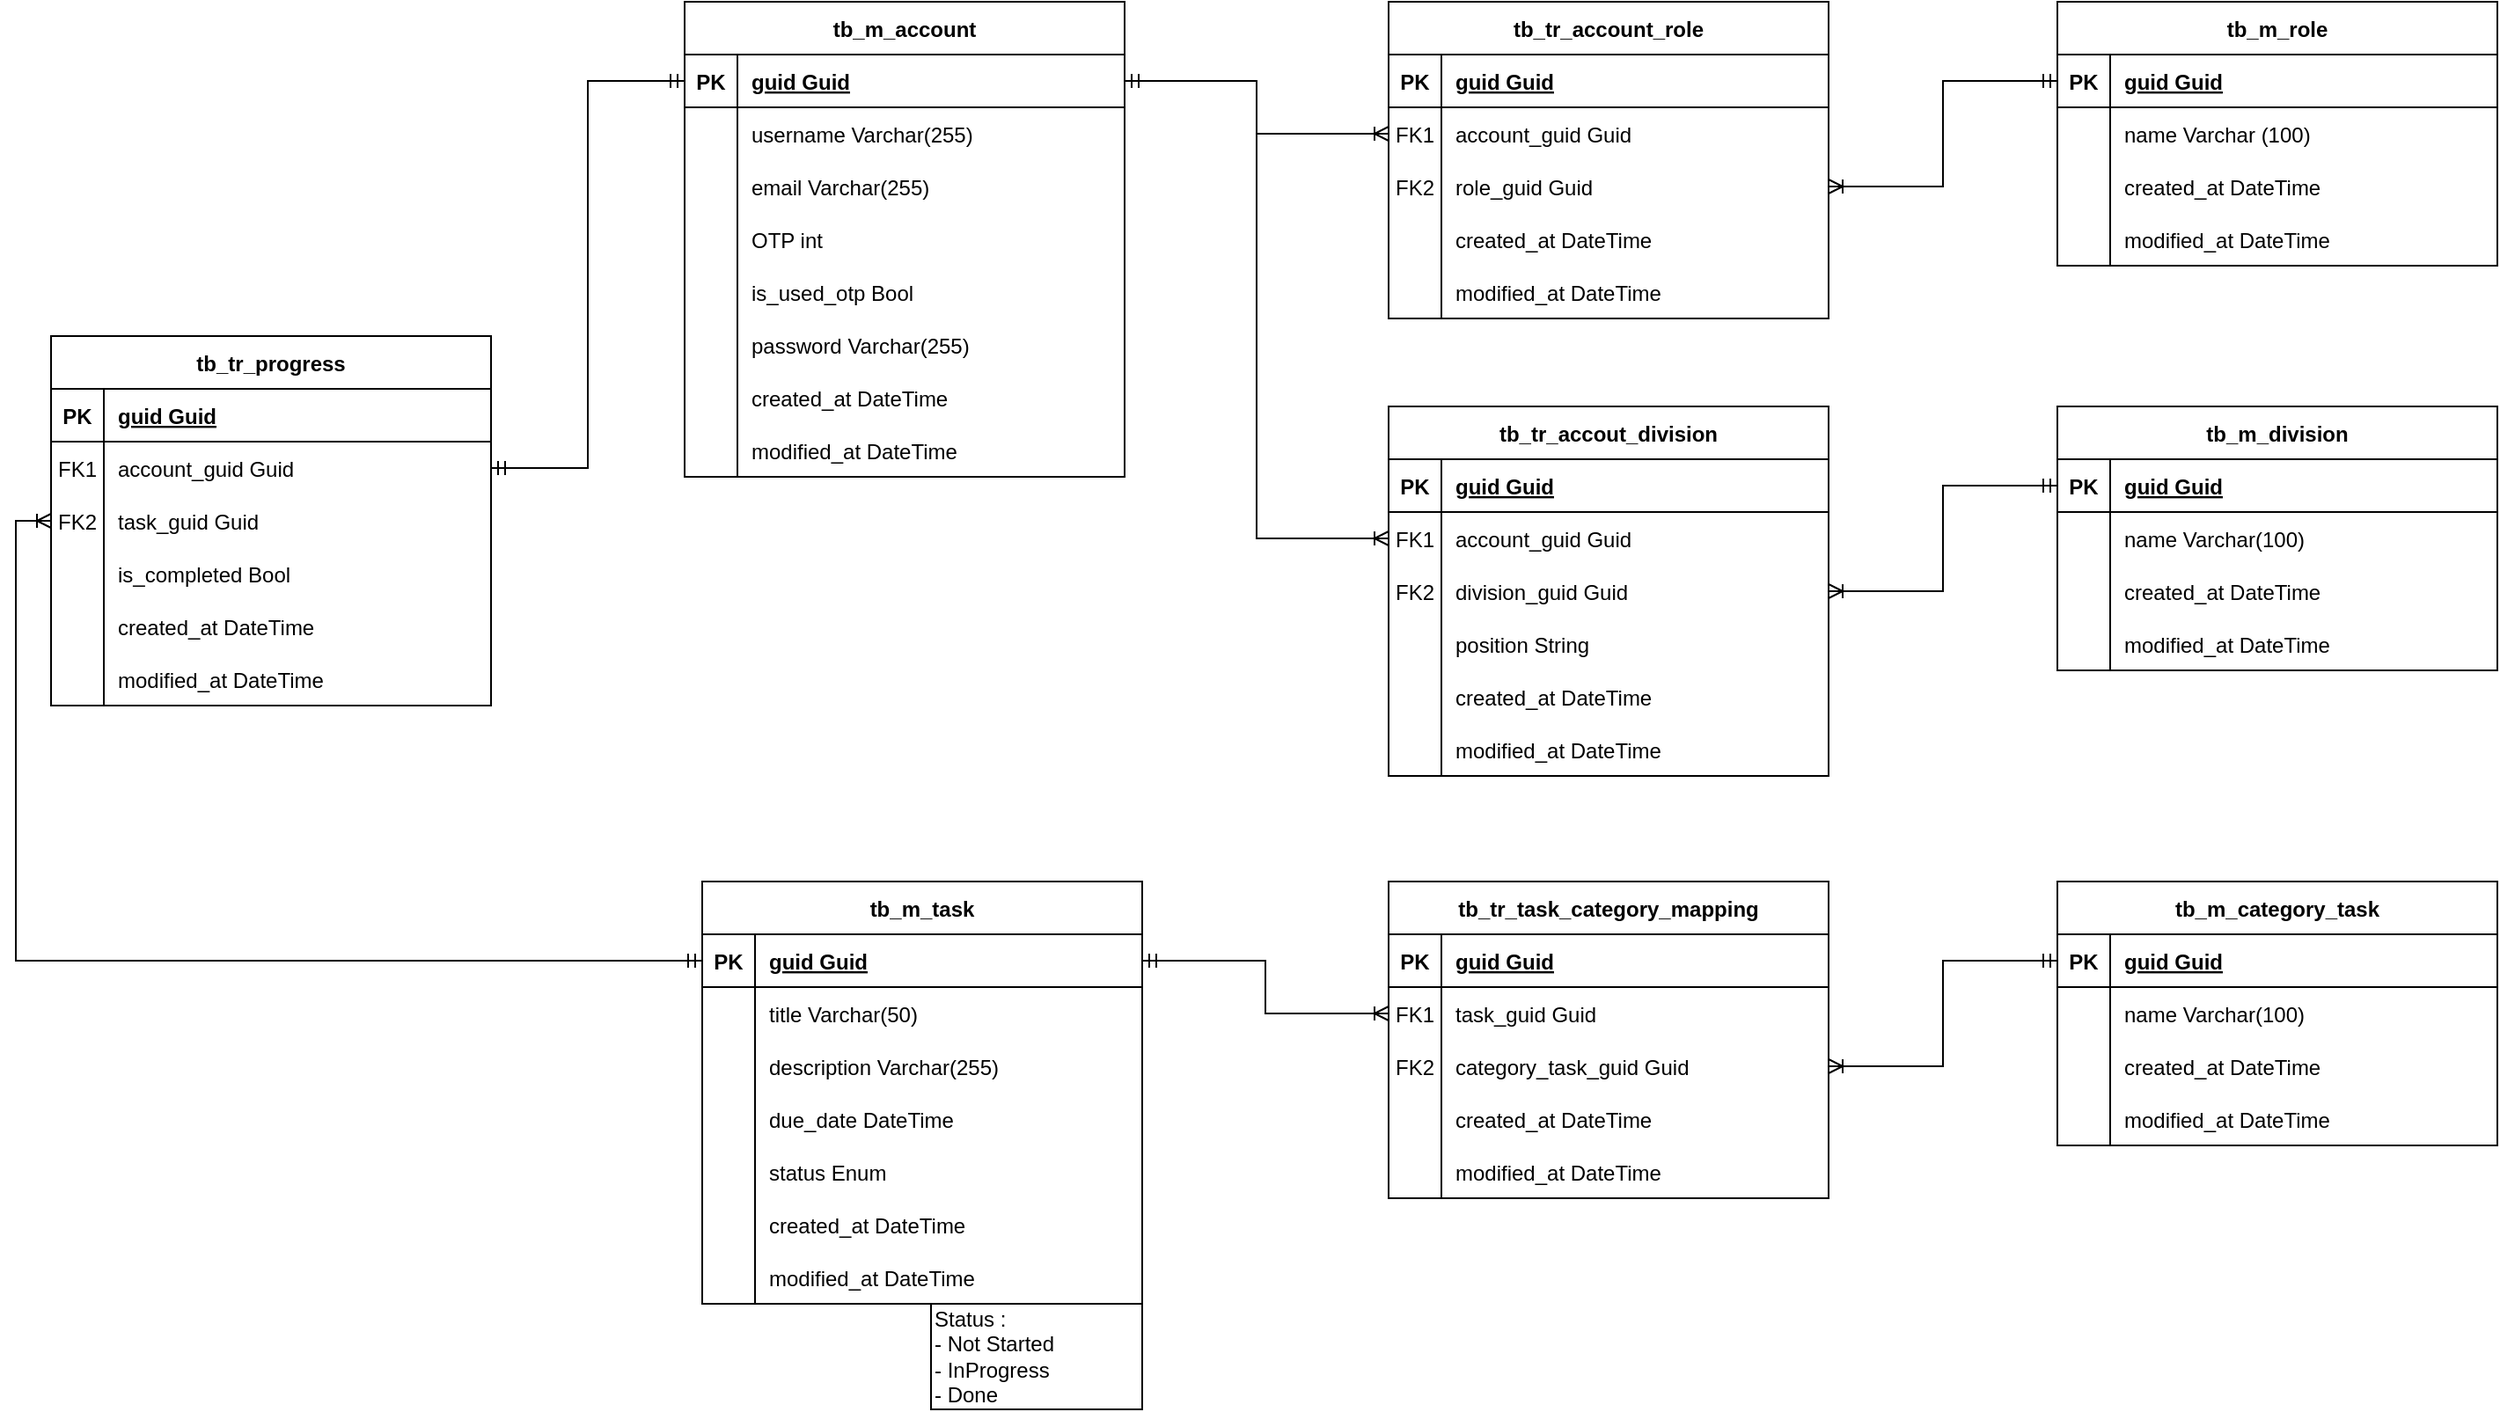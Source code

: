 <mxfile version="21.5.2">
  <diagram id="R2lEEEUBdFMjLlhIrx00" name="Page-1">
    <mxGraphModel dx="2037" dy="674" grid="1" gridSize="10" guides="1" tooltips="1" connect="1" arrows="1" fold="1" page="1" pageScale="1" pageWidth="850" pageHeight="1100" math="0" shadow="0" extFonts="Permanent Marker^https://fonts.googleapis.com/css?family=Permanent+Marker">
      <root>
        <mxCell id="0" />
        <mxCell id="1" parent="0" />
        <mxCell id="C-vyLk0tnHw3VtMMgP7b-2" value="tb_m_role" style="shape=table;startSize=30;container=1;collapsible=1;childLayout=tableLayout;fixedRows=1;rowLines=0;fontStyle=1;align=center;resizeLast=1;" parent="1" vertex="1">
          <mxGeometry x="860" y="40" width="250" height="150" as="geometry" />
        </mxCell>
        <mxCell id="C-vyLk0tnHw3VtMMgP7b-3" value="" style="shape=partialRectangle;collapsible=0;dropTarget=0;pointerEvents=0;fillColor=none;points=[[0,0.5],[1,0.5]];portConstraint=eastwest;top=0;left=0;right=0;bottom=1;" parent="C-vyLk0tnHw3VtMMgP7b-2" vertex="1">
          <mxGeometry y="30" width="250" height="30" as="geometry" />
        </mxCell>
        <mxCell id="C-vyLk0tnHw3VtMMgP7b-4" value="PK" style="shape=partialRectangle;overflow=hidden;connectable=0;fillColor=none;top=0;left=0;bottom=0;right=0;fontStyle=1;" parent="C-vyLk0tnHw3VtMMgP7b-3" vertex="1">
          <mxGeometry width="30" height="30" as="geometry">
            <mxRectangle width="30" height="30" as="alternateBounds" />
          </mxGeometry>
        </mxCell>
        <mxCell id="C-vyLk0tnHw3VtMMgP7b-5" value="guid Guid" style="shape=partialRectangle;overflow=hidden;connectable=0;fillColor=none;top=0;left=0;bottom=0;right=0;align=left;spacingLeft=6;fontStyle=5;" parent="C-vyLk0tnHw3VtMMgP7b-3" vertex="1">
          <mxGeometry x="30" width="220" height="30" as="geometry">
            <mxRectangle width="220" height="30" as="alternateBounds" />
          </mxGeometry>
        </mxCell>
        <mxCell id="C-vyLk0tnHw3VtMMgP7b-6" value="" style="shape=partialRectangle;collapsible=0;dropTarget=0;pointerEvents=0;fillColor=none;points=[[0,0.5],[1,0.5]];portConstraint=eastwest;top=0;left=0;right=0;bottom=0;" parent="C-vyLk0tnHw3VtMMgP7b-2" vertex="1">
          <mxGeometry y="60" width="250" height="30" as="geometry" />
        </mxCell>
        <mxCell id="C-vyLk0tnHw3VtMMgP7b-7" value="" style="shape=partialRectangle;overflow=hidden;connectable=0;fillColor=none;top=0;left=0;bottom=0;right=0;" parent="C-vyLk0tnHw3VtMMgP7b-6" vertex="1">
          <mxGeometry width="30" height="30" as="geometry">
            <mxRectangle width="30" height="30" as="alternateBounds" />
          </mxGeometry>
        </mxCell>
        <mxCell id="C-vyLk0tnHw3VtMMgP7b-8" value="name Varchar (100)" style="shape=partialRectangle;overflow=hidden;connectable=0;fillColor=none;top=0;left=0;bottom=0;right=0;align=left;spacingLeft=6;" parent="C-vyLk0tnHw3VtMMgP7b-6" vertex="1">
          <mxGeometry x="30" width="220" height="30" as="geometry">
            <mxRectangle width="220" height="30" as="alternateBounds" />
          </mxGeometry>
        </mxCell>
        <mxCell id="C-vyLk0tnHw3VtMMgP7b-9" value="" style="shape=partialRectangle;collapsible=0;dropTarget=0;pointerEvents=0;fillColor=none;points=[[0,0.5],[1,0.5]];portConstraint=eastwest;top=0;left=0;right=0;bottom=0;" parent="C-vyLk0tnHw3VtMMgP7b-2" vertex="1">
          <mxGeometry y="90" width="250" height="30" as="geometry" />
        </mxCell>
        <mxCell id="C-vyLk0tnHw3VtMMgP7b-10" value="" style="shape=partialRectangle;overflow=hidden;connectable=0;fillColor=none;top=0;left=0;bottom=0;right=0;" parent="C-vyLk0tnHw3VtMMgP7b-9" vertex="1">
          <mxGeometry width="30" height="30" as="geometry">
            <mxRectangle width="30" height="30" as="alternateBounds" />
          </mxGeometry>
        </mxCell>
        <mxCell id="C-vyLk0tnHw3VtMMgP7b-11" value="created_at DateTime" style="shape=partialRectangle;overflow=hidden;connectable=0;fillColor=none;top=0;left=0;bottom=0;right=0;align=left;spacingLeft=6;" parent="C-vyLk0tnHw3VtMMgP7b-9" vertex="1">
          <mxGeometry x="30" width="220" height="30" as="geometry">
            <mxRectangle width="220" height="30" as="alternateBounds" />
          </mxGeometry>
        </mxCell>
        <mxCell id="esm3NJa1uL9D0koiUoze-58" value="" style="shape=partialRectangle;collapsible=0;dropTarget=0;pointerEvents=0;fillColor=none;points=[[0,0.5],[1,0.5]];portConstraint=eastwest;top=0;left=0;right=0;bottom=0;" parent="C-vyLk0tnHw3VtMMgP7b-2" vertex="1">
          <mxGeometry y="120" width="250" height="30" as="geometry" />
        </mxCell>
        <mxCell id="esm3NJa1uL9D0koiUoze-59" value="" style="shape=partialRectangle;overflow=hidden;connectable=0;fillColor=none;top=0;left=0;bottom=0;right=0;" parent="esm3NJa1uL9D0koiUoze-58" vertex="1">
          <mxGeometry width="30" height="30" as="geometry">
            <mxRectangle width="30" height="30" as="alternateBounds" />
          </mxGeometry>
        </mxCell>
        <mxCell id="esm3NJa1uL9D0koiUoze-60" value="modified_at DateTime" style="shape=partialRectangle;overflow=hidden;connectable=0;fillColor=none;top=0;left=0;bottom=0;right=0;align=left;spacingLeft=6;" parent="esm3NJa1uL9D0koiUoze-58" vertex="1">
          <mxGeometry x="30" width="220" height="30" as="geometry">
            <mxRectangle width="220" height="30" as="alternateBounds" />
          </mxGeometry>
        </mxCell>
        <mxCell id="C-vyLk0tnHw3VtMMgP7b-13" value="tb_tr_account_role" style="shape=table;startSize=30;container=1;collapsible=1;childLayout=tableLayout;fixedRows=1;rowLines=0;fontStyle=1;align=center;resizeLast=1;" parent="1" vertex="1">
          <mxGeometry x="480" y="40" width="250" height="180" as="geometry" />
        </mxCell>
        <mxCell id="C-vyLk0tnHw3VtMMgP7b-14" value="" style="shape=partialRectangle;collapsible=0;dropTarget=0;pointerEvents=0;fillColor=none;points=[[0,0.5],[1,0.5]];portConstraint=eastwest;top=0;left=0;right=0;bottom=1;" parent="C-vyLk0tnHw3VtMMgP7b-13" vertex="1">
          <mxGeometry y="30" width="250" height="30" as="geometry" />
        </mxCell>
        <mxCell id="C-vyLk0tnHw3VtMMgP7b-15" value="PK" style="shape=partialRectangle;overflow=hidden;connectable=0;fillColor=none;top=0;left=0;bottom=0;right=0;fontStyle=1;" parent="C-vyLk0tnHw3VtMMgP7b-14" vertex="1">
          <mxGeometry width="30" height="30" as="geometry">
            <mxRectangle width="30" height="30" as="alternateBounds" />
          </mxGeometry>
        </mxCell>
        <mxCell id="C-vyLk0tnHw3VtMMgP7b-16" value="guid Guid" style="shape=partialRectangle;overflow=hidden;connectable=0;fillColor=none;top=0;left=0;bottom=0;right=0;align=left;spacingLeft=6;fontStyle=5;" parent="C-vyLk0tnHw3VtMMgP7b-14" vertex="1">
          <mxGeometry x="30" width="220" height="30" as="geometry">
            <mxRectangle width="220" height="30" as="alternateBounds" />
          </mxGeometry>
        </mxCell>
        <mxCell id="C-vyLk0tnHw3VtMMgP7b-17" value="" style="shape=partialRectangle;collapsible=0;dropTarget=0;pointerEvents=0;fillColor=none;points=[[0,0.5],[1,0.5]];portConstraint=eastwest;top=0;left=0;right=0;bottom=0;" parent="C-vyLk0tnHw3VtMMgP7b-13" vertex="1">
          <mxGeometry y="60" width="250" height="30" as="geometry" />
        </mxCell>
        <mxCell id="C-vyLk0tnHw3VtMMgP7b-18" value="FK1" style="shape=partialRectangle;overflow=hidden;connectable=0;fillColor=none;top=0;left=0;bottom=0;right=0;" parent="C-vyLk0tnHw3VtMMgP7b-17" vertex="1">
          <mxGeometry width="30" height="30" as="geometry">
            <mxRectangle width="30" height="30" as="alternateBounds" />
          </mxGeometry>
        </mxCell>
        <mxCell id="C-vyLk0tnHw3VtMMgP7b-19" value="account_guid Guid" style="shape=partialRectangle;overflow=hidden;connectable=0;fillColor=none;top=0;left=0;bottom=0;right=0;align=left;spacingLeft=6;" parent="C-vyLk0tnHw3VtMMgP7b-17" vertex="1">
          <mxGeometry x="30" width="220" height="30" as="geometry">
            <mxRectangle width="220" height="30" as="alternateBounds" />
          </mxGeometry>
        </mxCell>
        <mxCell id="C-vyLk0tnHw3VtMMgP7b-20" value="" style="shape=partialRectangle;collapsible=0;dropTarget=0;pointerEvents=0;fillColor=none;points=[[0,0.5],[1,0.5]];portConstraint=eastwest;top=0;left=0;right=0;bottom=0;" parent="C-vyLk0tnHw3VtMMgP7b-13" vertex="1">
          <mxGeometry y="90" width="250" height="30" as="geometry" />
        </mxCell>
        <mxCell id="C-vyLk0tnHw3VtMMgP7b-21" value="FK2" style="shape=partialRectangle;overflow=hidden;connectable=0;fillColor=none;top=0;left=0;bottom=0;right=0;" parent="C-vyLk0tnHw3VtMMgP7b-20" vertex="1">
          <mxGeometry width="30" height="30" as="geometry">
            <mxRectangle width="30" height="30" as="alternateBounds" />
          </mxGeometry>
        </mxCell>
        <mxCell id="C-vyLk0tnHw3VtMMgP7b-22" value="role_guid Guid" style="shape=partialRectangle;overflow=hidden;connectable=0;fillColor=none;top=0;left=0;bottom=0;right=0;align=left;spacingLeft=6;" parent="C-vyLk0tnHw3VtMMgP7b-20" vertex="1">
          <mxGeometry x="30" width="220" height="30" as="geometry">
            <mxRectangle width="220" height="30" as="alternateBounds" />
          </mxGeometry>
        </mxCell>
        <mxCell id="esm3NJa1uL9D0koiUoze-61" value="" style="shape=partialRectangle;collapsible=0;dropTarget=0;pointerEvents=0;fillColor=none;points=[[0,0.5],[1,0.5]];portConstraint=eastwest;top=0;left=0;right=0;bottom=0;" parent="C-vyLk0tnHw3VtMMgP7b-13" vertex="1">
          <mxGeometry y="120" width="250" height="30" as="geometry" />
        </mxCell>
        <mxCell id="esm3NJa1uL9D0koiUoze-62" value="" style="shape=partialRectangle;overflow=hidden;connectable=0;fillColor=none;top=0;left=0;bottom=0;right=0;" parent="esm3NJa1uL9D0koiUoze-61" vertex="1">
          <mxGeometry width="30" height="30" as="geometry">
            <mxRectangle width="30" height="30" as="alternateBounds" />
          </mxGeometry>
        </mxCell>
        <mxCell id="esm3NJa1uL9D0koiUoze-63" value="created_at DateTime" style="shape=partialRectangle;overflow=hidden;connectable=0;fillColor=none;top=0;left=0;bottom=0;right=0;align=left;spacingLeft=6;" parent="esm3NJa1uL9D0koiUoze-61" vertex="1">
          <mxGeometry x="30" width="220" height="30" as="geometry">
            <mxRectangle width="220" height="30" as="alternateBounds" />
          </mxGeometry>
        </mxCell>
        <mxCell id="esm3NJa1uL9D0koiUoze-64" value="" style="shape=partialRectangle;collapsible=0;dropTarget=0;pointerEvents=0;fillColor=none;points=[[0,0.5],[1,0.5]];portConstraint=eastwest;top=0;left=0;right=0;bottom=0;" parent="C-vyLk0tnHw3VtMMgP7b-13" vertex="1">
          <mxGeometry y="150" width="250" height="30" as="geometry" />
        </mxCell>
        <mxCell id="esm3NJa1uL9D0koiUoze-65" value="" style="shape=partialRectangle;overflow=hidden;connectable=0;fillColor=none;top=0;left=0;bottom=0;right=0;" parent="esm3NJa1uL9D0koiUoze-64" vertex="1">
          <mxGeometry width="30" height="30" as="geometry">
            <mxRectangle width="30" height="30" as="alternateBounds" />
          </mxGeometry>
        </mxCell>
        <mxCell id="esm3NJa1uL9D0koiUoze-66" value="modified_at DateTime" style="shape=partialRectangle;overflow=hidden;connectable=0;fillColor=none;top=0;left=0;bottom=0;right=0;align=left;spacingLeft=6;" parent="esm3NJa1uL9D0koiUoze-64" vertex="1">
          <mxGeometry x="30" width="220" height="30" as="geometry">
            <mxRectangle width="220" height="30" as="alternateBounds" />
          </mxGeometry>
        </mxCell>
        <mxCell id="C-vyLk0tnHw3VtMMgP7b-23" value="tb_m_account" style="shape=table;startSize=30;container=1;collapsible=1;childLayout=tableLayout;fixedRows=1;rowLines=0;fontStyle=1;align=center;resizeLast=1;" parent="1" vertex="1">
          <mxGeometry x="80" y="40" width="250" height="270" as="geometry" />
        </mxCell>
        <mxCell id="C-vyLk0tnHw3VtMMgP7b-24" value="" style="shape=partialRectangle;collapsible=0;dropTarget=0;pointerEvents=0;fillColor=none;points=[[0,0.5],[1,0.5]];portConstraint=eastwest;top=0;left=0;right=0;bottom=1;" parent="C-vyLk0tnHw3VtMMgP7b-23" vertex="1">
          <mxGeometry y="30" width="250" height="30" as="geometry" />
        </mxCell>
        <mxCell id="C-vyLk0tnHw3VtMMgP7b-25" value="PK" style="shape=partialRectangle;overflow=hidden;connectable=0;fillColor=none;top=0;left=0;bottom=0;right=0;fontStyle=1;" parent="C-vyLk0tnHw3VtMMgP7b-24" vertex="1">
          <mxGeometry width="30" height="30" as="geometry">
            <mxRectangle width="30" height="30" as="alternateBounds" />
          </mxGeometry>
        </mxCell>
        <mxCell id="C-vyLk0tnHw3VtMMgP7b-26" value="guid Guid" style="shape=partialRectangle;overflow=hidden;connectable=0;fillColor=none;top=0;left=0;bottom=0;right=0;align=left;spacingLeft=6;fontStyle=5;" parent="C-vyLk0tnHw3VtMMgP7b-24" vertex="1">
          <mxGeometry x="30" width="220" height="30" as="geometry">
            <mxRectangle width="220" height="30" as="alternateBounds" />
          </mxGeometry>
        </mxCell>
        <mxCell id="esm3NJa1uL9D0koiUoze-114" value="" style="shape=partialRectangle;collapsible=0;dropTarget=0;pointerEvents=0;fillColor=none;points=[[0,0.5],[1,0.5]];portConstraint=eastwest;top=0;left=0;right=0;bottom=0;" parent="C-vyLk0tnHw3VtMMgP7b-23" vertex="1">
          <mxGeometry y="60" width="250" height="30" as="geometry" />
        </mxCell>
        <mxCell id="esm3NJa1uL9D0koiUoze-115" value="" style="shape=partialRectangle;overflow=hidden;connectable=0;fillColor=none;top=0;left=0;bottom=0;right=0;" parent="esm3NJa1uL9D0koiUoze-114" vertex="1">
          <mxGeometry width="30" height="30" as="geometry">
            <mxRectangle width="30" height="30" as="alternateBounds" />
          </mxGeometry>
        </mxCell>
        <mxCell id="esm3NJa1uL9D0koiUoze-116" value="username Varchar(255)" style="shape=partialRectangle;overflow=hidden;connectable=0;fillColor=none;top=0;left=0;bottom=0;right=0;align=left;spacingLeft=6;" parent="esm3NJa1uL9D0koiUoze-114" vertex="1">
          <mxGeometry x="30" width="220" height="30" as="geometry">
            <mxRectangle width="220" height="30" as="alternateBounds" />
          </mxGeometry>
        </mxCell>
        <mxCell id="esm3NJa1uL9D0koiUoze-46" value="" style="shape=partialRectangle;collapsible=0;dropTarget=0;pointerEvents=0;fillColor=none;points=[[0,0.5],[1,0.5]];portConstraint=eastwest;top=0;left=0;right=0;bottom=0;" parent="C-vyLk0tnHw3VtMMgP7b-23" vertex="1">
          <mxGeometry y="90" width="250" height="30" as="geometry" />
        </mxCell>
        <mxCell id="esm3NJa1uL9D0koiUoze-47" value="" style="shape=partialRectangle;overflow=hidden;connectable=0;fillColor=none;top=0;left=0;bottom=0;right=0;" parent="esm3NJa1uL9D0koiUoze-46" vertex="1">
          <mxGeometry width="30" height="30" as="geometry">
            <mxRectangle width="30" height="30" as="alternateBounds" />
          </mxGeometry>
        </mxCell>
        <mxCell id="esm3NJa1uL9D0koiUoze-48" value="email Varchar(255)" style="shape=partialRectangle;overflow=hidden;connectable=0;fillColor=none;top=0;left=0;bottom=0;right=0;align=left;spacingLeft=6;" parent="esm3NJa1uL9D0koiUoze-46" vertex="1">
          <mxGeometry x="30" width="220" height="30" as="geometry">
            <mxRectangle width="220" height="30" as="alternateBounds" />
          </mxGeometry>
        </mxCell>
        <mxCell id="esm3NJa1uL9D0koiUoze-145" value="" style="shape=partialRectangle;collapsible=0;dropTarget=0;pointerEvents=0;fillColor=none;points=[[0,0.5],[1,0.5]];portConstraint=eastwest;top=0;left=0;right=0;bottom=0;" parent="C-vyLk0tnHw3VtMMgP7b-23" vertex="1">
          <mxGeometry y="120" width="250" height="30" as="geometry" />
        </mxCell>
        <mxCell id="esm3NJa1uL9D0koiUoze-146" value="" style="shape=partialRectangle;overflow=hidden;connectable=0;fillColor=none;top=0;left=0;bottom=0;right=0;" parent="esm3NJa1uL9D0koiUoze-145" vertex="1">
          <mxGeometry width="30" height="30" as="geometry">
            <mxRectangle width="30" height="30" as="alternateBounds" />
          </mxGeometry>
        </mxCell>
        <mxCell id="esm3NJa1uL9D0koiUoze-147" value="OTP int" style="shape=partialRectangle;overflow=hidden;connectable=0;fillColor=none;top=0;left=0;bottom=0;right=0;align=left;spacingLeft=6;" parent="esm3NJa1uL9D0koiUoze-145" vertex="1">
          <mxGeometry x="30" width="220" height="30" as="geometry">
            <mxRectangle width="220" height="30" as="alternateBounds" />
          </mxGeometry>
        </mxCell>
        <mxCell id="esm3NJa1uL9D0koiUoze-148" value="" style="shape=partialRectangle;collapsible=0;dropTarget=0;pointerEvents=0;fillColor=none;points=[[0,0.5],[1,0.5]];portConstraint=eastwest;top=0;left=0;right=0;bottom=0;" parent="C-vyLk0tnHw3VtMMgP7b-23" vertex="1">
          <mxGeometry y="150" width="250" height="30" as="geometry" />
        </mxCell>
        <mxCell id="esm3NJa1uL9D0koiUoze-149" value="" style="shape=partialRectangle;overflow=hidden;connectable=0;fillColor=none;top=0;left=0;bottom=0;right=0;" parent="esm3NJa1uL9D0koiUoze-148" vertex="1">
          <mxGeometry width="30" height="30" as="geometry">
            <mxRectangle width="30" height="30" as="alternateBounds" />
          </mxGeometry>
        </mxCell>
        <mxCell id="esm3NJa1uL9D0koiUoze-150" value="is_used_otp Bool" style="shape=partialRectangle;overflow=hidden;connectable=0;fillColor=none;top=0;left=0;bottom=0;right=0;align=left;spacingLeft=6;" parent="esm3NJa1uL9D0koiUoze-148" vertex="1">
          <mxGeometry x="30" width="220" height="30" as="geometry">
            <mxRectangle width="220" height="30" as="alternateBounds" />
          </mxGeometry>
        </mxCell>
        <mxCell id="esm3NJa1uL9D0koiUoze-49" value="" style="shape=partialRectangle;collapsible=0;dropTarget=0;pointerEvents=0;fillColor=none;points=[[0,0.5],[1,0.5]];portConstraint=eastwest;top=0;left=0;right=0;bottom=0;" parent="C-vyLk0tnHw3VtMMgP7b-23" vertex="1">
          <mxGeometry y="180" width="250" height="30" as="geometry" />
        </mxCell>
        <mxCell id="esm3NJa1uL9D0koiUoze-50" value="" style="shape=partialRectangle;overflow=hidden;connectable=0;fillColor=none;top=0;left=0;bottom=0;right=0;" parent="esm3NJa1uL9D0koiUoze-49" vertex="1">
          <mxGeometry width="30" height="30" as="geometry">
            <mxRectangle width="30" height="30" as="alternateBounds" />
          </mxGeometry>
        </mxCell>
        <mxCell id="esm3NJa1uL9D0koiUoze-51" value="password Varchar(255)" style="shape=partialRectangle;overflow=hidden;connectable=0;fillColor=none;top=0;left=0;bottom=0;right=0;align=left;spacingLeft=6;" parent="esm3NJa1uL9D0koiUoze-49" vertex="1">
          <mxGeometry x="30" width="220" height="30" as="geometry">
            <mxRectangle width="220" height="30" as="alternateBounds" />
          </mxGeometry>
        </mxCell>
        <mxCell id="esm3NJa1uL9D0koiUoze-52" value="" style="shape=partialRectangle;collapsible=0;dropTarget=0;pointerEvents=0;fillColor=none;points=[[0,0.5],[1,0.5]];portConstraint=eastwest;top=0;left=0;right=0;bottom=0;" parent="C-vyLk0tnHw3VtMMgP7b-23" vertex="1">
          <mxGeometry y="210" width="250" height="30" as="geometry" />
        </mxCell>
        <mxCell id="esm3NJa1uL9D0koiUoze-53" value="" style="shape=partialRectangle;overflow=hidden;connectable=0;fillColor=none;top=0;left=0;bottom=0;right=0;" parent="esm3NJa1uL9D0koiUoze-52" vertex="1">
          <mxGeometry width="30" height="30" as="geometry">
            <mxRectangle width="30" height="30" as="alternateBounds" />
          </mxGeometry>
        </mxCell>
        <mxCell id="esm3NJa1uL9D0koiUoze-54" value="created_at DateTime" style="shape=partialRectangle;overflow=hidden;connectable=0;fillColor=none;top=0;left=0;bottom=0;right=0;align=left;spacingLeft=6;" parent="esm3NJa1uL9D0koiUoze-52" vertex="1">
          <mxGeometry x="30" width="220" height="30" as="geometry">
            <mxRectangle width="220" height="30" as="alternateBounds" />
          </mxGeometry>
        </mxCell>
        <mxCell id="esm3NJa1uL9D0koiUoze-55" value="" style="shape=partialRectangle;collapsible=0;dropTarget=0;pointerEvents=0;fillColor=none;points=[[0,0.5],[1,0.5]];portConstraint=eastwest;top=0;left=0;right=0;bottom=0;" parent="C-vyLk0tnHw3VtMMgP7b-23" vertex="1">
          <mxGeometry y="240" width="250" height="30" as="geometry" />
        </mxCell>
        <mxCell id="esm3NJa1uL9D0koiUoze-56" value="" style="shape=partialRectangle;overflow=hidden;connectable=0;fillColor=none;top=0;left=0;bottom=0;right=0;" parent="esm3NJa1uL9D0koiUoze-55" vertex="1">
          <mxGeometry width="30" height="30" as="geometry">
            <mxRectangle width="30" height="30" as="alternateBounds" />
          </mxGeometry>
        </mxCell>
        <mxCell id="esm3NJa1uL9D0koiUoze-57" value="modified_at DateTime" style="shape=partialRectangle;overflow=hidden;connectable=0;fillColor=none;top=0;left=0;bottom=0;right=0;align=left;spacingLeft=6;" parent="esm3NJa1uL9D0koiUoze-55" vertex="1">
          <mxGeometry x="30" width="220" height="30" as="geometry">
            <mxRectangle width="220" height="30" as="alternateBounds" />
          </mxGeometry>
        </mxCell>
        <mxCell id="esm3NJa1uL9D0koiUoze-1" value="tb_m_task" style="shape=table;startSize=30;container=1;collapsible=1;childLayout=tableLayout;fixedRows=1;rowLines=0;fontStyle=1;align=center;resizeLast=1;" parent="1" vertex="1">
          <mxGeometry x="90" y="540" width="250" height="240" as="geometry" />
        </mxCell>
        <mxCell id="esm3NJa1uL9D0koiUoze-2" value="" style="shape=partialRectangle;collapsible=0;dropTarget=0;pointerEvents=0;fillColor=none;points=[[0,0.5],[1,0.5]];portConstraint=eastwest;top=0;left=0;right=0;bottom=1;" parent="esm3NJa1uL9D0koiUoze-1" vertex="1">
          <mxGeometry y="30" width="250" height="30" as="geometry" />
        </mxCell>
        <mxCell id="esm3NJa1uL9D0koiUoze-3" value="PK" style="shape=partialRectangle;overflow=hidden;connectable=0;fillColor=none;top=0;left=0;bottom=0;right=0;fontStyle=1;" parent="esm3NJa1uL9D0koiUoze-2" vertex="1">
          <mxGeometry width="30" height="30" as="geometry">
            <mxRectangle width="30" height="30" as="alternateBounds" />
          </mxGeometry>
        </mxCell>
        <mxCell id="esm3NJa1uL9D0koiUoze-4" value="guid Guid" style="shape=partialRectangle;overflow=hidden;connectable=0;fillColor=none;top=0;left=0;bottom=0;right=0;align=left;spacingLeft=6;fontStyle=5;" parent="esm3NJa1uL9D0koiUoze-2" vertex="1">
          <mxGeometry x="30" width="220" height="30" as="geometry">
            <mxRectangle width="220" height="30" as="alternateBounds" />
          </mxGeometry>
        </mxCell>
        <mxCell id="esm3NJa1uL9D0koiUoze-5" value="" style="shape=partialRectangle;collapsible=0;dropTarget=0;pointerEvents=0;fillColor=none;points=[[0,0.5],[1,0.5]];portConstraint=eastwest;top=0;left=0;right=0;bottom=0;" parent="esm3NJa1uL9D0koiUoze-1" vertex="1">
          <mxGeometry y="60" width="250" height="30" as="geometry" />
        </mxCell>
        <mxCell id="esm3NJa1uL9D0koiUoze-6" value="" style="shape=partialRectangle;overflow=hidden;connectable=0;fillColor=none;top=0;left=0;bottom=0;right=0;" parent="esm3NJa1uL9D0koiUoze-5" vertex="1">
          <mxGeometry width="30" height="30" as="geometry">
            <mxRectangle width="30" height="30" as="alternateBounds" />
          </mxGeometry>
        </mxCell>
        <mxCell id="esm3NJa1uL9D0koiUoze-7" value="title Varchar(50)" style="shape=partialRectangle;overflow=hidden;connectable=0;fillColor=none;top=0;left=0;bottom=0;right=0;align=left;spacingLeft=6;" parent="esm3NJa1uL9D0koiUoze-5" vertex="1">
          <mxGeometry x="30" width="220" height="30" as="geometry">
            <mxRectangle width="220" height="30" as="alternateBounds" />
          </mxGeometry>
        </mxCell>
        <mxCell id="esm3NJa1uL9D0koiUoze-80" value="" style="shape=partialRectangle;collapsible=0;dropTarget=0;pointerEvents=0;fillColor=none;points=[[0,0.5],[1,0.5]];portConstraint=eastwest;top=0;left=0;right=0;bottom=0;" parent="esm3NJa1uL9D0koiUoze-1" vertex="1">
          <mxGeometry y="90" width="250" height="30" as="geometry" />
        </mxCell>
        <mxCell id="esm3NJa1uL9D0koiUoze-81" value="" style="shape=partialRectangle;overflow=hidden;connectable=0;fillColor=none;top=0;left=0;bottom=0;right=0;" parent="esm3NJa1uL9D0koiUoze-80" vertex="1">
          <mxGeometry width="30" height="30" as="geometry">
            <mxRectangle width="30" height="30" as="alternateBounds" />
          </mxGeometry>
        </mxCell>
        <mxCell id="esm3NJa1uL9D0koiUoze-82" value="description Varchar(255)" style="shape=partialRectangle;overflow=hidden;connectable=0;fillColor=none;top=0;left=0;bottom=0;right=0;align=left;spacingLeft=6;" parent="esm3NJa1uL9D0koiUoze-80" vertex="1">
          <mxGeometry x="30" width="220" height="30" as="geometry">
            <mxRectangle width="220" height="30" as="alternateBounds" />
          </mxGeometry>
        </mxCell>
        <mxCell id="esm3NJa1uL9D0koiUoze-83" value="" style="shape=partialRectangle;collapsible=0;dropTarget=0;pointerEvents=0;fillColor=none;points=[[0,0.5],[1,0.5]];portConstraint=eastwest;top=0;left=0;right=0;bottom=0;" parent="esm3NJa1uL9D0koiUoze-1" vertex="1">
          <mxGeometry y="120" width="250" height="30" as="geometry" />
        </mxCell>
        <mxCell id="esm3NJa1uL9D0koiUoze-84" value="" style="shape=partialRectangle;overflow=hidden;connectable=0;fillColor=none;top=0;left=0;bottom=0;right=0;" parent="esm3NJa1uL9D0koiUoze-83" vertex="1">
          <mxGeometry width="30" height="30" as="geometry">
            <mxRectangle width="30" height="30" as="alternateBounds" />
          </mxGeometry>
        </mxCell>
        <mxCell id="esm3NJa1uL9D0koiUoze-85" value="due_date DateTime" style="shape=partialRectangle;overflow=hidden;connectable=0;fillColor=none;top=0;left=0;bottom=0;right=0;align=left;spacingLeft=6;" parent="esm3NJa1uL9D0koiUoze-83" vertex="1">
          <mxGeometry x="30" width="220" height="30" as="geometry">
            <mxRectangle width="220" height="30" as="alternateBounds" />
          </mxGeometry>
        </mxCell>
        <mxCell id="esm3NJa1uL9D0koiUoze-86" value="" style="shape=partialRectangle;collapsible=0;dropTarget=0;pointerEvents=0;fillColor=none;points=[[0,0.5],[1,0.5]];portConstraint=eastwest;top=0;left=0;right=0;bottom=0;" parent="esm3NJa1uL9D0koiUoze-1" vertex="1">
          <mxGeometry y="150" width="250" height="30" as="geometry" />
        </mxCell>
        <mxCell id="esm3NJa1uL9D0koiUoze-87" value="" style="shape=partialRectangle;overflow=hidden;connectable=0;fillColor=none;top=0;left=0;bottom=0;right=0;" parent="esm3NJa1uL9D0koiUoze-86" vertex="1">
          <mxGeometry width="30" height="30" as="geometry">
            <mxRectangle width="30" height="30" as="alternateBounds" />
          </mxGeometry>
        </mxCell>
        <mxCell id="esm3NJa1uL9D0koiUoze-88" value="status Enum" style="shape=partialRectangle;overflow=hidden;connectable=0;fillColor=none;top=0;left=0;bottom=0;right=0;align=left;spacingLeft=6;" parent="esm3NJa1uL9D0koiUoze-86" vertex="1">
          <mxGeometry x="30" width="220" height="30" as="geometry">
            <mxRectangle width="220" height="30" as="alternateBounds" />
          </mxGeometry>
        </mxCell>
        <mxCell id="esm3NJa1uL9D0koiUoze-89" value="" style="shape=partialRectangle;collapsible=0;dropTarget=0;pointerEvents=0;fillColor=none;points=[[0,0.5],[1,0.5]];portConstraint=eastwest;top=0;left=0;right=0;bottom=0;" parent="esm3NJa1uL9D0koiUoze-1" vertex="1">
          <mxGeometry y="180" width="250" height="30" as="geometry" />
        </mxCell>
        <mxCell id="esm3NJa1uL9D0koiUoze-90" value="" style="shape=partialRectangle;overflow=hidden;connectable=0;fillColor=none;top=0;left=0;bottom=0;right=0;" parent="esm3NJa1uL9D0koiUoze-89" vertex="1">
          <mxGeometry width="30" height="30" as="geometry">
            <mxRectangle width="30" height="30" as="alternateBounds" />
          </mxGeometry>
        </mxCell>
        <mxCell id="esm3NJa1uL9D0koiUoze-91" value="created_at DateTime" style="shape=partialRectangle;overflow=hidden;connectable=0;fillColor=none;top=0;left=0;bottom=0;right=0;align=left;spacingLeft=6;" parent="esm3NJa1uL9D0koiUoze-89" vertex="1">
          <mxGeometry x="30" width="220" height="30" as="geometry">
            <mxRectangle width="220" height="30" as="alternateBounds" />
          </mxGeometry>
        </mxCell>
        <mxCell id="esm3NJa1uL9D0koiUoze-92" value="" style="shape=partialRectangle;collapsible=0;dropTarget=0;pointerEvents=0;fillColor=none;points=[[0,0.5],[1,0.5]];portConstraint=eastwest;top=0;left=0;right=0;bottom=0;" parent="esm3NJa1uL9D0koiUoze-1" vertex="1">
          <mxGeometry y="210" width="250" height="30" as="geometry" />
        </mxCell>
        <mxCell id="esm3NJa1uL9D0koiUoze-93" value="" style="shape=partialRectangle;overflow=hidden;connectable=0;fillColor=none;top=0;left=0;bottom=0;right=0;" parent="esm3NJa1uL9D0koiUoze-92" vertex="1">
          <mxGeometry width="30" height="30" as="geometry">
            <mxRectangle width="30" height="30" as="alternateBounds" />
          </mxGeometry>
        </mxCell>
        <mxCell id="esm3NJa1uL9D0koiUoze-94" value="modified_at DateTime" style="shape=partialRectangle;overflow=hidden;connectable=0;fillColor=none;top=0;left=0;bottom=0;right=0;align=left;spacingLeft=6;" parent="esm3NJa1uL9D0koiUoze-92" vertex="1">
          <mxGeometry x="30" width="220" height="30" as="geometry">
            <mxRectangle width="220" height="30" as="alternateBounds" />
          </mxGeometry>
        </mxCell>
        <mxCell id="esm3NJa1uL9D0koiUoze-8" value="tb_m_division" style="shape=table;startSize=30;container=1;collapsible=1;childLayout=tableLayout;fixedRows=1;rowLines=0;fontStyle=1;align=center;resizeLast=1;" parent="1" vertex="1">
          <mxGeometry x="860" y="270" width="250" height="150" as="geometry" />
        </mxCell>
        <mxCell id="esm3NJa1uL9D0koiUoze-9" value="" style="shape=partialRectangle;collapsible=0;dropTarget=0;pointerEvents=0;fillColor=none;points=[[0,0.5],[1,0.5]];portConstraint=eastwest;top=0;left=0;right=0;bottom=1;" parent="esm3NJa1uL9D0koiUoze-8" vertex="1">
          <mxGeometry y="30" width="250" height="30" as="geometry" />
        </mxCell>
        <mxCell id="esm3NJa1uL9D0koiUoze-10" value="PK" style="shape=partialRectangle;overflow=hidden;connectable=0;fillColor=none;top=0;left=0;bottom=0;right=0;fontStyle=1;" parent="esm3NJa1uL9D0koiUoze-9" vertex="1">
          <mxGeometry width="30" height="30" as="geometry">
            <mxRectangle width="30" height="30" as="alternateBounds" />
          </mxGeometry>
        </mxCell>
        <mxCell id="esm3NJa1uL9D0koiUoze-11" value="guid Guid" style="shape=partialRectangle;overflow=hidden;connectable=0;fillColor=none;top=0;left=0;bottom=0;right=0;align=left;spacingLeft=6;fontStyle=5;" parent="esm3NJa1uL9D0koiUoze-9" vertex="1">
          <mxGeometry x="30" width="220" height="30" as="geometry">
            <mxRectangle width="220" height="30" as="alternateBounds" />
          </mxGeometry>
        </mxCell>
        <mxCell id="esm3NJa1uL9D0koiUoze-12" value="" style="shape=partialRectangle;collapsible=0;dropTarget=0;pointerEvents=0;fillColor=none;points=[[0,0.5],[1,0.5]];portConstraint=eastwest;top=0;left=0;right=0;bottom=0;" parent="esm3NJa1uL9D0koiUoze-8" vertex="1">
          <mxGeometry y="60" width="250" height="30" as="geometry" />
        </mxCell>
        <mxCell id="esm3NJa1uL9D0koiUoze-13" value="" style="shape=partialRectangle;overflow=hidden;connectable=0;fillColor=none;top=0;left=0;bottom=0;right=0;" parent="esm3NJa1uL9D0koiUoze-12" vertex="1">
          <mxGeometry width="30" height="30" as="geometry">
            <mxRectangle width="30" height="30" as="alternateBounds" />
          </mxGeometry>
        </mxCell>
        <mxCell id="esm3NJa1uL9D0koiUoze-14" value="name Varchar(100)" style="shape=partialRectangle;overflow=hidden;connectable=0;fillColor=none;top=0;left=0;bottom=0;right=0;align=left;spacingLeft=6;" parent="esm3NJa1uL9D0koiUoze-12" vertex="1">
          <mxGeometry x="30" width="220" height="30" as="geometry">
            <mxRectangle width="220" height="30" as="alternateBounds" />
          </mxGeometry>
        </mxCell>
        <mxCell id="esm3NJa1uL9D0koiUoze-68" value="" style="shape=partialRectangle;collapsible=0;dropTarget=0;pointerEvents=0;fillColor=none;points=[[0,0.5],[1,0.5]];portConstraint=eastwest;top=0;left=0;right=0;bottom=0;" parent="esm3NJa1uL9D0koiUoze-8" vertex="1">
          <mxGeometry y="90" width="250" height="30" as="geometry" />
        </mxCell>
        <mxCell id="esm3NJa1uL9D0koiUoze-69" value="" style="shape=partialRectangle;overflow=hidden;connectable=0;fillColor=none;top=0;left=0;bottom=0;right=0;" parent="esm3NJa1uL9D0koiUoze-68" vertex="1">
          <mxGeometry width="30" height="30" as="geometry">
            <mxRectangle width="30" height="30" as="alternateBounds" />
          </mxGeometry>
        </mxCell>
        <mxCell id="esm3NJa1uL9D0koiUoze-70" value="created_at DateTime" style="shape=partialRectangle;overflow=hidden;connectable=0;fillColor=none;top=0;left=0;bottom=0;right=0;align=left;spacingLeft=6;" parent="esm3NJa1uL9D0koiUoze-68" vertex="1">
          <mxGeometry x="30" width="220" height="30" as="geometry">
            <mxRectangle width="220" height="30" as="alternateBounds" />
          </mxGeometry>
        </mxCell>
        <mxCell id="esm3NJa1uL9D0koiUoze-71" value="" style="shape=partialRectangle;collapsible=0;dropTarget=0;pointerEvents=0;fillColor=none;points=[[0,0.5],[1,0.5]];portConstraint=eastwest;top=0;left=0;right=0;bottom=0;" parent="esm3NJa1uL9D0koiUoze-8" vertex="1">
          <mxGeometry y="120" width="250" height="30" as="geometry" />
        </mxCell>
        <mxCell id="esm3NJa1uL9D0koiUoze-72" value="" style="shape=partialRectangle;overflow=hidden;connectable=0;fillColor=none;top=0;left=0;bottom=0;right=0;" parent="esm3NJa1uL9D0koiUoze-71" vertex="1">
          <mxGeometry width="30" height="30" as="geometry">
            <mxRectangle width="30" height="30" as="alternateBounds" />
          </mxGeometry>
        </mxCell>
        <mxCell id="esm3NJa1uL9D0koiUoze-73" value="modified_at DateTime" style="shape=partialRectangle;overflow=hidden;connectable=0;fillColor=none;top=0;left=0;bottom=0;right=0;align=left;spacingLeft=6;" parent="esm3NJa1uL9D0koiUoze-71" vertex="1">
          <mxGeometry x="30" width="220" height="30" as="geometry">
            <mxRectangle width="220" height="30" as="alternateBounds" />
          </mxGeometry>
        </mxCell>
        <mxCell id="esm3NJa1uL9D0koiUoze-15" value="tb_m_category_task" style="shape=table;startSize=30;container=1;collapsible=1;childLayout=tableLayout;fixedRows=1;rowLines=0;fontStyle=1;align=center;resizeLast=1;" parent="1" vertex="1">
          <mxGeometry x="860" y="540" width="250" height="150" as="geometry" />
        </mxCell>
        <mxCell id="esm3NJa1uL9D0koiUoze-16" value="" style="shape=partialRectangle;collapsible=0;dropTarget=0;pointerEvents=0;fillColor=none;points=[[0,0.5],[1,0.5]];portConstraint=eastwest;top=0;left=0;right=0;bottom=1;" parent="esm3NJa1uL9D0koiUoze-15" vertex="1">
          <mxGeometry y="30" width="250" height="30" as="geometry" />
        </mxCell>
        <mxCell id="esm3NJa1uL9D0koiUoze-17" value="PK" style="shape=partialRectangle;overflow=hidden;connectable=0;fillColor=none;top=0;left=0;bottom=0;right=0;fontStyle=1;" parent="esm3NJa1uL9D0koiUoze-16" vertex="1">
          <mxGeometry width="30" height="30" as="geometry">
            <mxRectangle width="30" height="30" as="alternateBounds" />
          </mxGeometry>
        </mxCell>
        <mxCell id="esm3NJa1uL9D0koiUoze-18" value="guid Guid" style="shape=partialRectangle;overflow=hidden;connectable=0;fillColor=none;top=0;left=0;bottom=0;right=0;align=left;spacingLeft=6;fontStyle=5;" parent="esm3NJa1uL9D0koiUoze-16" vertex="1">
          <mxGeometry x="30" width="220" height="30" as="geometry">
            <mxRectangle width="220" height="30" as="alternateBounds" />
          </mxGeometry>
        </mxCell>
        <mxCell id="esm3NJa1uL9D0koiUoze-19" value="" style="shape=partialRectangle;collapsible=0;dropTarget=0;pointerEvents=0;fillColor=none;points=[[0,0.5],[1,0.5]];portConstraint=eastwest;top=0;left=0;right=0;bottom=0;" parent="esm3NJa1uL9D0koiUoze-15" vertex="1">
          <mxGeometry y="60" width="250" height="30" as="geometry" />
        </mxCell>
        <mxCell id="esm3NJa1uL9D0koiUoze-20" value="" style="shape=partialRectangle;overflow=hidden;connectable=0;fillColor=none;top=0;left=0;bottom=0;right=0;" parent="esm3NJa1uL9D0koiUoze-19" vertex="1">
          <mxGeometry width="30" height="30" as="geometry">
            <mxRectangle width="30" height="30" as="alternateBounds" />
          </mxGeometry>
        </mxCell>
        <mxCell id="esm3NJa1uL9D0koiUoze-21" value="name Varchar(100)" style="shape=partialRectangle;overflow=hidden;connectable=0;fillColor=none;top=0;left=0;bottom=0;right=0;align=left;spacingLeft=6;" parent="esm3NJa1uL9D0koiUoze-19" vertex="1">
          <mxGeometry x="30" width="220" height="30" as="geometry">
            <mxRectangle width="220" height="30" as="alternateBounds" />
          </mxGeometry>
        </mxCell>
        <mxCell id="esm3NJa1uL9D0koiUoze-22" value="" style="shape=partialRectangle;collapsible=0;dropTarget=0;pointerEvents=0;fillColor=none;points=[[0,0.5],[1,0.5]];portConstraint=eastwest;top=0;left=0;right=0;bottom=0;" parent="esm3NJa1uL9D0koiUoze-15" vertex="1">
          <mxGeometry y="90" width="250" height="30" as="geometry" />
        </mxCell>
        <mxCell id="esm3NJa1uL9D0koiUoze-23" value="" style="shape=partialRectangle;overflow=hidden;connectable=0;fillColor=none;top=0;left=0;bottom=0;right=0;" parent="esm3NJa1uL9D0koiUoze-22" vertex="1">
          <mxGeometry width="30" height="30" as="geometry">
            <mxRectangle width="30" height="30" as="alternateBounds" />
          </mxGeometry>
        </mxCell>
        <mxCell id="esm3NJa1uL9D0koiUoze-24" value="created_at DateTime" style="shape=partialRectangle;overflow=hidden;connectable=0;fillColor=none;top=0;left=0;bottom=0;right=0;align=left;spacingLeft=6;" parent="esm3NJa1uL9D0koiUoze-22" vertex="1">
          <mxGeometry x="30" width="220" height="30" as="geometry">
            <mxRectangle width="220" height="30" as="alternateBounds" />
          </mxGeometry>
        </mxCell>
        <mxCell id="esm3NJa1uL9D0koiUoze-95" value="" style="shape=partialRectangle;collapsible=0;dropTarget=0;pointerEvents=0;fillColor=none;points=[[0,0.5],[1,0.5]];portConstraint=eastwest;top=0;left=0;right=0;bottom=0;" parent="esm3NJa1uL9D0koiUoze-15" vertex="1">
          <mxGeometry y="120" width="250" height="30" as="geometry" />
        </mxCell>
        <mxCell id="esm3NJa1uL9D0koiUoze-96" value="" style="shape=partialRectangle;overflow=hidden;connectable=0;fillColor=none;top=0;left=0;bottom=0;right=0;" parent="esm3NJa1uL9D0koiUoze-95" vertex="1">
          <mxGeometry width="30" height="30" as="geometry">
            <mxRectangle width="30" height="30" as="alternateBounds" />
          </mxGeometry>
        </mxCell>
        <mxCell id="esm3NJa1uL9D0koiUoze-97" value="modified_at DateTime" style="shape=partialRectangle;overflow=hidden;connectable=0;fillColor=none;top=0;left=0;bottom=0;right=0;align=left;spacingLeft=6;" parent="esm3NJa1uL9D0koiUoze-95" vertex="1">
          <mxGeometry x="30" width="220" height="30" as="geometry">
            <mxRectangle width="220" height="30" as="alternateBounds" />
          </mxGeometry>
        </mxCell>
        <mxCell id="esm3NJa1uL9D0koiUoze-25" value="tb_tr_task_category_mapping" style="shape=table;startSize=30;container=1;collapsible=1;childLayout=tableLayout;fixedRows=1;rowLines=0;fontStyle=1;align=center;resizeLast=1;" parent="1" vertex="1">
          <mxGeometry x="480" y="540" width="250" height="180" as="geometry" />
        </mxCell>
        <mxCell id="esm3NJa1uL9D0koiUoze-26" value="" style="shape=partialRectangle;collapsible=0;dropTarget=0;pointerEvents=0;fillColor=none;points=[[0,0.5],[1,0.5]];portConstraint=eastwest;top=0;left=0;right=0;bottom=1;" parent="esm3NJa1uL9D0koiUoze-25" vertex="1">
          <mxGeometry y="30" width="250" height="30" as="geometry" />
        </mxCell>
        <mxCell id="esm3NJa1uL9D0koiUoze-27" value="PK" style="shape=partialRectangle;overflow=hidden;connectable=0;fillColor=none;top=0;left=0;bottom=0;right=0;fontStyle=1;" parent="esm3NJa1uL9D0koiUoze-26" vertex="1">
          <mxGeometry width="30" height="30" as="geometry">
            <mxRectangle width="30" height="30" as="alternateBounds" />
          </mxGeometry>
        </mxCell>
        <mxCell id="esm3NJa1uL9D0koiUoze-28" value="guid Guid" style="shape=partialRectangle;overflow=hidden;connectable=0;fillColor=none;top=0;left=0;bottom=0;right=0;align=left;spacingLeft=6;fontStyle=5;" parent="esm3NJa1uL9D0koiUoze-26" vertex="1">
          <mxGeometry x="30" width="220" height="30" as="geometry">
            <mxRectangle width="220" height="30" as="alternateBounds" />
          </mxGeometry>
        </mxCell>
        <mxCell id="esm3NJa1uL9D0koiUoze-29" value="" style="shape=partialRectangle;collapsible=0;dropTarget=0;pointerEvents=0;fillColor=none;points=[[0,0.5],[1,0.5]];portConstraint=eastwest;top=0;left=0;right=0;bottom=0;" parent="esm3NJa1uL9D0koiUoze-25" vertex="1">
          <mxGeometry y="60" width="250" height="30" as="geometry" />
        </mxCell>
        <mxCell id="esm3NJa1uL9D0koiUoze-30" value="FK1" style="shape=partialRectangle;overflow=hidden;connectable=0;fillColor=none;top=0;left=0;bottom=0;right=0;" parent="esm3NJa1uL9D0koiUoze-29" vertex="1">
          <mxGeometry width="30" height="30" as="geometry">
            <mxRectangle width="30" height="30" as="alternateBounds" />
          </mxGeometry>
        </mxCell>
        <mxCell id="esm3NJa1uL9D0koiUoze-31" value="task_guid Guid" style="shape=partialRectangle;overflow=hidden;connectable=0;fillColor=none;top=0;left=0;bottom=0;right=0;align=left;spacingLeft=6;" parent="esm3NJa1uL9D0koiUoze-29" vertex="1">
          <mxGeometry x="30" width="220" height="30" as="geometry">
            <mxRectangle width="220" height="30" as="alternateBounds" />
          </mxGeometry>
        </mxCell>
        <mxCell id="esm3NJa1uL9D0koiUoze-32" value="" style="shape=partialRectangle;collapsible=0;dropTarget=0;pointerEvents=0;fillColor=none;points=[[0,0.5],[1,0.5]];portConstraint=eastwest;top=0;left=0;right=0;bottom=0;" parent="esm3NJa1uL9D0koiUoze-25" vertex="1">
          <mxGeometry y="90" width="250" height="30" as="geometry" />
        </mxCell>
        <mxCell id="esm3NJa1uL9D0koiUoze-33" value="FK2" style="shape=partialRectangle;overflow=hidden;connectable=0;fillColor=none;top=0;left=0;bottom=0;right=0;" parent="esm3NJa1uL9D0koiUoze-32" vertex="1">
          <mxGeometry width="30" height="30" as="geometry">
            <mxRectangle width="30" height="30" as="alternateBounds" />
          </mxGeometry>
        </mxCell>
        <mxCell id="esm3NJa1uL9D0koiUoze-34" value="category_task_guid Guid" style="shape=partialRectangle;overflow=hidden;connectable=0;fillColor=none;top=0;left=0;bottom=0;right=0;align=left;spacingLeft=6;" parent="esm3NJa1uL9D0koiUoze-32" vertex="1">
          <mxGeometry x="30" width="220" height="30" as="geometry">
            <mxRectangle width="220" height="30" as="alternateBounds" />
          </mxGeometry>
        </mxCell>
        <mxCell id="esm3NJa1uL9D0koiUoze-98" value="" style="shape=partialRectangle;collapsible=0;dropTarget=0;pointerEvents=0;fillColor=none;points=[[0,0.5],[1,0.5]];portConstraint=eastwest;top=0;left=0;right=0;bottom=0;" parent="esm3NJa1uL9D0koiUoze-25" vertex="1">
          <mxGeometry y="120" width="250" height="30" as="geometry" />
        </mxCell>
        <mxCell id="esm3NJa1uL9D0koiUoze-99" value="" style="shape=partialRectangle;overflow=hidden;connectable=0;fillColor=none;top=0;left=0;bottom=0;right=0;" parent="esm3NJa1uL9D0koiUoze-98" vertex="1">
          <mxGeometry width="30" height="30" as="geometry">
            <mxRectangle width="30" height="30" as="alternateBounds" />
          </mxGeometry>
        </mxCell>
        <mxCell id="esm3NJa1uL9D0koiUoze-100" value="created_at DateTime" style="shape=partialRectangle;overflow=hidden;connectable=0;fillColor=none;top=0;left=0;bottom=0;right=0;align=left;spacingLeft=6;" parent="esm3NJa1uL9D0koiUoze-98" vertex="1">
          <mxGeometry x="30" width="220" height="30" as="geometry">
            <mxRectangle width="220" height="30" as="alternateBounds" />
          </mxGeometry>
        </mxCell>
        <mxCell id="esm3NJa1uL9D0koiUoze-101" value="" style="shape=partialRectangle;collapsible=0;dropTarget=0;pointerEvents=0;fillColor=none;points=[[0,0.5],[1,0.5]];portConstraint=eastwest;top=0;left=0;right=0;bottom=0;" parent="esm3NJa1uL9D0koiUoze-25" vertex="1">
          <mxGeometry y="150" width="250" height="30" as="geometry" />
        </mxCell>
        <mxCell id="esm3NJa1uL9D0koiUoze-102" value="" style="shape=partialRectangle;overflow=hidden;connectable=0;fillColor=none;top=0;left=0;bottom=0;right=0;" parent="esm3NJa1uL9D0koiUoze-101" vertex="1">
          <mxGeometry width="30" height="30" as="geometry">
            <mxRectangle width="30" height="30" as="alternateBounds" />
          </mxGeometry>
        </mxCell>
        <mxCell id="esm3NJa1uL9D0koiUoze-103" value="modified_at DateTime" style="shape=partialRectangle;overflow=hidden;connectable=0;fillColor=none;top=0;left=0;bottom=0;right=0;align=left;spacingLeft=6;" parent="esm3NJa1uL9D0koiUoze-101" vertex="1">
          <mxGeometry x="30" width="220" height="30" as="geometry">
            <mxRectangle width="220" height="30" as="alternateBounds" />
          </mxGeometry>
        </mxCell>
        <mxCell id="esm3NJa1uL9D0koiUoze-35" value="tb_tr_accout_division" style="shape=table;startSize=30;container=1;collapsible=1;childLayout=tableLayout;fixedRows=1;rowLines=0;fontStyle=1;align=center;resizeLast=1;" parent="1" vertex="1">
          <mxGeometry x="480" y="270" width="250" height="210" as="geometry" />
        </mxCell>
        <mxCell id="esm3NJa1uL9D0koiUoze-36" value="" style="shape=partialRectangle;collapsible=0;dropTarget=0;pointerEvents=0;fillColor=none;points=[[0,0.5],[1,0.5]];portConstraint=eastwest;top=0;left=0;right=0;bottom=1;" parent="esm3NJa1uL9D0koiUoze-35" vertex="1">
          <mxGeometry y="30" width="250" height="30" as="geometry" />
        </mxCell>
        <mxCell id="esm3NJa1uL9D0koiUoze-37" value="PK" style="shape=partialRectangle;overflow=hidden;connectable=0;fillColor=none;top=0;left=0;bottom=0;right=0;fontStyle=1;" parent="esm3NJa1uL9D0koiUoze-36" vertex="1">
          <mxGeometry width="30" height="30" as="geometry">
            <mxRectangle width="30" height="30" as="alternateBounds" />
          </mxGeometry>
        </mxCell>
        <mxCell id="esm3NJa1uL9D0koiUoze-38" value="guid Guid" style="shape=partialRectangle;overflow=hidden;connectable=0;fillColor=none;top=0;left=0;bottom=0;right=0;align=left;spacingLeft=6;fontStyle=5;" parent="esm3NJa1uL9D0koiUoze-36" vertex="1">
          <mxGeometry x="30" width="220" height="30" as="geometry">
            <mxRectangle width="220" height="30" as="alternateBounds" />
          </mxGeometry>
        </mxCell>
        <mxCell id="esm3NJa1uL9D0koiUoze-39" value="" style="shape=partialRectangle;collapsible=0;dropTarget=0;pointerEvents=0;fillColor=none;points=[[0,0.5],[1,0.5]];portConstraint=eastwest;top=0;left=0;right=0;bottom=0;" parent="esm3NJa1uL9D0koiUoze-35" vertex="1">
          <mxGeometry y="60" width="250" height="30" as="geometry" />
        </mxCell>
        <mxCell id="esm3NJa1uL9D0koiUoze-40" value="FK1" style="shape=partialRectangle;overflow=hidden;connectable=0;fillColor=none;top=0;left=0;bottom=0;right=0;" parent="esm3NJa1uL9D0koiUoze-39" vertex="1">
          <mxGeometry width="30" height="30" as="geometry">
            <mxRectangle width="30" height="30" as="alternateBounds" />
          </mxGeometry>
        </mxCell>
        <mxCell id="esm3NJa1uL9D0koiUoze-41" value="account_guid Guid" style="shape=partialRectangle;overflow=hidden;connectable=0;fillColor=none;top=0;left=0;bottom=0;right=0;align=left;spacingLeft=6;" parent="esm3NJa1uL9D0koiUoze-39" vertex="1">
          <mxGeometry x="30" width="220" height="30" as="geometry">
            <mxRectangle width="220" height="30" as="alternateBounds" />
          </mxGeometry>
        </mxCell>
        <mxCell id="esm3NJa1uL9D0koiUoze-42" value="" style="shape=partialRectangle;collapsible=0;dropTarget=0;pointerEvents=0;fillColor=none;points=[[0,0.5],[1,0.5]];portConstraint=eastwest;top=0;left=0;right=0;bottom=0;" parent="esm3NJa1uL9D0koiUoze-35" vertex="1">
          <mxGeometry y="90" width="250" height="30" as="geometry" />
        </mxCell>
        <mxCell id="esm3NJa1uL9D0koiUoze-43" value="FK2" style="shape=partialRectangle;overflow=hidden;connectable=0;fillColor=none;top=0;left=0;bottom=0;right=0;" parent="esm3NJa1uL9D0koiUoze-42" vertex="1">
          <mxGeometry width="30" height="30" as="geometry">
            <mxRectangle width="30" height="30" as="alternateBounds" />
          </mxGeometry>
        </mxCell>
        <mxCell id="esm3NJa1uL9D0koiUoze-44" value="division_guid Guid" style="shape=partialRectangle;overflow=hidden;connectable=0;fillColor=none;top=0;left=0;bottom=0;right=0;align=left;spacingLeft=6;" parent="esm3NJa1uL9D0koiUoze-42" vertex="1">
          <mxGeometry x="30" width="220" height="30" as="geometry">
            <mxRectangle width="220" height="30" as="alternateBounds" />
          </mxGeometry>
        </mxCell>
        <mxCell id="esm3NJa1uL9D0koiUoze-74" value="" style="shape=partialRectangle;collapsible=0;dropTarget=0;pointerEvents=0;fillColor=none;points=[[0,0.5],[1,0.5]];portConstraint=eastwest;top=0;left=0;right=0;bottom=0;" parent="esm3NJa1uL9D0koiUoze-35" vertex="1">
          <mxGeometry y="120" width="250" height="30" as="geometry" />
        </mxCell>
        <mxCell id="esm3NJa1uL9D0koiUoze-75" value="" style="shape=partialRectangle;overflow=hidden;connectable=0;fillColor=none;top=0;left=0;bottom=0;right=0;" parent="esm3NJa1uL9D0koiUoze-74" vertex="1">
          <mxGeometry width="30" height="30" as="geometry">
            <mxRectangle width="30" height="30" as="alternateBounds" />
          </mxGeometry>
        </mxCell>
        <mxCell id="esm3NJa1uL9D0koiUoze-76" value="position String" style="shape=partialRectangle;overflow=hidden;connectable=0;fillColor=none;top=0;left=0;bottom=0;right=0;align=left;spacingLeft=6;" parent="esm3NJa1uL9D0koiUoze-74" vertex="1">
          <mxGeometry x="30" width="220" height="30" as="geometry">
            <mxRectangle width="220" height="30" as="alternateBounds" />
          </mxGeometry>
        </mxCell>
        <mxCell id="jkd-1ecIRodmnl7iE9rh-1" value="" style="shape=partialRectangle;collapsible=0;dropTarget=0;pointerEvents=0;fillColor=none;points=[[0,0.5],[1,0.5]];portConstraint=eastwest;top=0;left=0;right=0;bottom=0;" vertex="1" parent="esm3NJa1uL9D0koiUoze-35">
          <mxGeometry y="150" width="250" height="30" as="geometry" />
        </mxCell>
        <mxCell id="jkd-1ecIRodmnl7iE9rh-2" value="" style="shape=partialRectangle;overflow=hidden;connectable=0;fillColor=none;top=0;left=0;bottom=0;right=0;" vertex="1" parent="jkd-1ecIRodmnl7iE9rh-1">
          <mxGeometry width="30" height="30" as="geometry">
            <mxRectangle width="30" height="30" as="alternateBounds" />
          </mxGeometry>
        </mxCell>
        <mxCell id="jkd-1ecIRodmnl7iE9rh-3" value="created_at DateTime" style="shape=partialRectangle;overflow=hidden;connectable=0;fillColor=none;top=0;left=0;bottom=0;right=0;align=left;spacingLeft=6;" vertex="1" parent="jkd-1ecIRodmnl7iE9rh-1">
          <mxGeometry x="30" width="220" height="30" as="geometry">
            <mxRectangle width="220" height="30" as="alternateBounds" />
          </mxGeometry>
        </mxCell>
        <mxCell id="esm3NJa1uL9D0koiUoze-77" value="" style="shape=partialRectangle;collapsible=0;dropTarget=0;pointerEvents=0;fillColor=none;points=[[0,0.5],[1,0.5]];portConstraint=eastwest;top=0;left=0;right=0;bottom=0;" parent="esm3NJa1uL9D0koiUoze-35" vertex="1">
          <mxGeometry y="180" width="250" height="30" as="geometry" />
        </mxCell>
        <mxCell id="esm3NJa1uL9D0koiUoze-78" value="" style="shape=partialRectangle;overflow=hidden;connectable=0;fillColor=none;top=0;left=0;bottom=0;right=0;" parent="esm3NJa1uL9D0koiUoze-77" vertex="1">
          <mxGeometry width="30" height="30" as="geometry">
            <mxRectangle width="30" height="30" as="alternateBounds" />
          </mxGeometry>
        </mxCell>
        <mxCell id="esm3NJa1uL9D0koiUoze-79" value="modified_at DateTime" style="shape=partialRectangle;overflow=hidden;connectable=0;fillColor=none;top=0;left=0;bottom=0;right=0;align=left;spacingLeft=6;" parent="esm3NJa1uL9D0koiUoze-77" vertex="1">
          <mxGeometry x="30" width="220" height="30" as="geometry">
            <mxRectangle width="220" height="30" as="alternateBounds" />
          </mxGeometry>
        </mxCell>
        <mxCell id="esm3NJa1uL9D0koiUoze-104" style="edgeStyle=orthogonalEdgeStyle;rounded=0;orthogonalLoop=1;jettySize=auto;html=1;entryX=0;entryY=0.5;entryDx=0;entryDy=0;endArrow=ERoneToMany;endFill=0;startArrow=ERmandOne;startFill=0;" parent="1" source="C-vyLk0tnHw3VtMMgP7b-24" target="C-vyLk0tnHw3VtMMgP7b-17" edge="1">
          <mxGeometry relative="1" as="geometry">
            <Array as="points">
              <mxPoint x="405" y="85" />
              <mxPoint x="405" y="115" />
            </Array>
          </mxGeometry>
        </mxCell>
        <mxCell id="esm3NJa1uL9D0koiUoze-106" style="edgeStyle=orthogonalEdgeStyle;rounded=0;orthogonalLoop=1;jettySize=auto;html=1;exitX=1;exitY=0.5;exitDx=0;exitDy=0;entryX=0;entryY=0.5;entryDx=0;entryDy=0;endArrow=ERoneToMany;endFill=0;startArrow=ERmandOne;startFill=0;" parent="1" source="C-vyLk0tnHw3VtMMgP7b-24" target="esm3NJa1uL9D0koiUoze-39" edge="1">
          <mxGeometry relative="1" as="geometry" />
        </mxCell>
        <mxCell id="esm3NJa1uL9D0koiUoze-107" style="edgeStyle=orthogonalEdgeStyle;rounded=0;orthogonalLoop=1;jettySize=auto;html=1;exitX=0;exitY=0.5;exitDx=0;exitDy=0;entryX=1;entryY=0.5;entryDx=0;entryDy=0;endArrow=ERoneToMany;endFill=0;startArrow=ERmandOne;startFill=0;" parent="1" source="esm3NJa1uL9D0koiUoze-9" target="esm3NJa1uL9D0koiUoze-42" edge="1">
          <mxGeometry relative="1" as="geometry" />
        </mxCell>
        <mxCell id="esm3NJa1uL9D0koiUoze-108" style="edgeStyle=orthogonalEdgeStyle;rounded=0;orthogonalLoop=1;jettySize=auto;html=1;exitX=0;exitY=0.5;exitDx=0;exitDy=0;entryX=1;entryY=0.5;entryDx=0;entryDy=0;endArrow=ERoneToMany;endFill=0;startArrow=ERmandOne;startFill=0;" parent="1" source="C-vyLk0tnHw3VtMMgP7b-3" target="C-vyLk0tnHw3VtMMgP7b-20" edge="1">
          <mxGeometry relative="1" as="geometry" />
        </mxCell>
        <mxCell id="esm3NJa1uL9D0koiUoze-109" style="edgeStyle=orthogonalEdgeStyle;rounded=0;orthogonalLoop=1;jettySize=auto;html=1;exitX=1;exitY=0.5;exitDx=0;exitDy=0;entryX=0;entryY=0.5;entryDx=0;entryDy=0;endArrow=ERoneToMany;endFill=0;startArrow=ERmandOne;startFill=0;" parent="1" source="esm3NJa1uL9D0koiUoze-2" target="esm3NJa1uL9D0koiUoze-29" edge="1">
          <mxGeometry relative="1" as="geometry" />
        </mxCell>
        <mxCell id="esm3NJa1uL9D0koiUoze-110" style="edgeStyle=orthogonalEdgeStyle;rounded=0;orthogonalLoop=1;jettySize=auto;html=1;exitX=0;exitY=0.5;exitDx=0;exitDy=0;entryX=1;entryY=0.5;entryDx=0;entryDy=0;endArrow=ERoneToMany;endFill=0;startArrow=ERmandOne;startFill=0;" parent="1" source="esm3NJa1uL9D0koiUoze-16" target="esm3NJa1uL9D0koiUoze-32" edge="1">
          <mxGeometry relative="1" as="geometry" />
        </mxCell>
        <mxCell id="esm3NJa1uL9D0koiUoze-119" value="&lt;div style=&quot;text-align: justify;&quot;&gt;&lt;span style=&quot;background-color: initial;&quot;&gt;Status :&lt;/span&gt;&lt;/div&gt;&lt;div style=&quot;text-align: justify;&quot;&gt;&lt;span style=&quot;background-color: initial;&quot;&gt;- Not Started&lt;/span&gt;&lt;/div&gt;&lt;div style=&quot;text-align: justify;&quot;&gt;&lt;span style=&quot;background-color: initial;&quot;&gt;- InProgress&lt;/span&gt;&lt;/div&gt;&lt;div style=&quot;text-align: justify;&quot;&gt;&lt;span style=&quot;background-color: initial;&quot;&gt;- Done&lt;/span&gt;&lt;/div&gt;" style="rounded=0;whiteSpace=wrap;html=1;align=left;" parent="1" vertex="1">
          <mxGeometry x="220" y="780" width="120" height="60" as="geometry" />
        </mxCell>
        <mxCell id="esm3NJa1uL9D0koiUoze-120" value="tb_tr_progress" style="shape=table;startSize=30;container=1;collapsible=1;childLayout=tableLayout;fixedRows=1;rowLines=0;fontStyle=1;align=center;resizeLast=1;" parent="1" vertex="1">
          <mxGeometry x="-280" y="230" width="250" height="210" as="geometry" />
        </mxCell>
        <mxCell id="esm3NJa1uL9D0koiUoze-121" value="" style="shape=partialRectangle;collapsible=0;dropTarget=0;pointerEvents=0;fillColor=none;points=[[0,0.5],[1,0.5]];portConstraint=eastwest;top=0;left=0;right=0;bottom=1;" parent="esm3NJa1uL9D0koiUoze-120" vertex="1">
          <mxGeometry y="30" width="250" height="30" as="geometry" />
        </mxCell>
        <mxCell id="esm3NJa1uL9D0koiUoze-122" value="PK" style="shape=partialRectangle;overflow=hidden;connectable=0;fillColor=none;top=0;left=0;bottom=0;right=0;fontStyle=1;" parent="esm3NJa1uL9D0koiUoze-121" vertex="1">
          <mxGeometry width="30" height="30" as="geometry">
            <mxRectangle width="30" height="30" as="alternateBounds" />
          </mxGeometry>
        </mxCell>
        <mxCell id="esm3NJa1uL9D0koiUoze-123" value="guid Guid" style="shape=partialRectangle;overflow=hidden;connectable=0;fillColor=none;top=0;left=0;bottom=0;right=0;align=left;spacingLeft=6;fontStyle=5;" parent="esm3NJa1uL9D0koiUoze-121" vertex="1">
          <mxGeometry x="30" width="220" height="30" as="geometry">
            <mxRectangle width="220" height="30" as="alternateBounds" />
          </mxGeometry>
        </mxCell>
        <mxCell id="esm3NJa1uL9D0koiUoze-124" value="" style="shape=partialRectangle;collapsible=0;dropTarget=0;pointerEvents=0;fillColor=none;points=[[0,0.5],[1,0.5]];portConstraint=eastwest;top=0;left=0;right=0;bottom=0;" parent="esm3NJa1uL9D0koiUoze-120" vertex="1">
          <mxGeometry y="60" width="250" height="30" as="geometry" />
        </mxCell>
        <mxCell id="esm3NJa1uL9D0koiUoze-125" value="FK1" style="shape=partialRectangle;overflow=hidden;connectable=0;fillColor=none;top=0;left=0;bottom=0;right=0;" parent="esm3NJa1uL9D0koiUoze-124" vertex="1">
          <mxGeometry width="30" height="30" as="geometry">
            <mxRectangle width="30" height="30" as="alternateBounds" />
          </mxGeometry>
        </mxCell>
        <mxCell id="esm3NJa1uL9D0koiUoze-126" value="account_guid Guid" style="shape=partialRectangle;overflow=hidden;connectable=0;fillColor=none;top=0;left=0;bottom=0;right=0;align=left;spacingLeft=6;" parent="esm3NJa1uL9D0koiUoze-124" vertex="1">
          <mxGeometry x="30" width="220" height="30" as="geometry">
            <mxRectangle width="220" height="30" as="alternateBounds" />
          </mxGeometry>
        </mxCell>
        <mxCell id="esm3NJa1uL9D0koiUoze-127" value="" style="shape=partialRectangle;collapsible=0;dropTarget=0;pointerEvents=0;fillColor=none;points=[[0,0.5],[1,0.5]];portConstraint=eastwest;top=0;left=0;right=0;bottom=0;" parent="esm3NJa1uL9D0koiUoze-120" vertex="1">
          <mxGeometry y="90" width="250" height="30" as="geometry" />
        </mxCell>
        <mxCell id="esm3NJa1uL9D0koiUoze-128" value="FK2" style="shape=partialRectangle;overflow=hidden;connectable=0;fillColor=none;top=0;left=0;bottom=0;right=0;" parent="esm3NJa1uL9D0koiUoze-127" vertex="1">
          <mxGeometry width="30" height="30" as="geometry">
            <mxRectangle width="30" height="30" as="alternateBounds" />
          </mxGeometry>
        </mxCell>
        <mxCell id="esm3NJa1uL9D0koiUoze-129" value="task_guid Guid" style="shape=partialRectangle;overflow=hidden;connectable=0;fillColor=none;top=0;left=0;bottom=0;right=0;align=left;spacingLeft=6;" parent="esm3NJa1uL9D0koiUoze-127" vertex="1">
          <mxGeometry x="30" width="220" height="30" as="geometry">
            <mxRectangle width="220" height="30" as="alternateBounds" />
          </mxGeometry>
        </mxCell>
        <mxCell id="esm3NJa1uL9D0koiUoze-130" value="" style="shape=partialRectangle;collapsible=0;dropTarget=0;pointerEvents=0;fillColor=none;points=[[0,0.5],[1,0.5]];portConstraint=eastwest;top=0;left=0;right=0;bottom=0;" parent="esm3NJa1uL9D0koiUoze-120" vertex="1">
          <mxGeometry y="120" width="250" height="30" as="geometry" />
        </mxCell>
        <mxCell id="esm3NJa1uL9D0koiUoze-131" value="" style="shape=partialRectangle;overflow=hidden;connectable=0;fillColor=none;top=0;left=0;bottom=0;right=0;" parent="esm3NJa1uL9D0koiUoze-130" vertex="1">
          <mxGeometry width="30" height="30" as="geometry">
            <mxRectangle width="30" height="30" as="alternateBounds" />
          </mxGeometry>
        </mxCell>
        <mxCell id="esm3NJa1uL9D0koiUoze-132" value="is_completed Bool" style="shape=partialRectangle;overflow=hidden;connectable=0;fillColor=none;top=0;left=0;bottom=0;right=0;align=left;spacingLeft=6;" parent="esm3NJa1uL9D0koiUoze-130" vertex="1">
          <mxGeometry x="30" width="220" height="30" as="geometry">
            <mxRectangle width="220" height="30" as="alternateBounds" />
          </mxGeometry>
        </mxCell>
        <mxCell id="esm3NJa1uL9D0koiUoze-136" value="" style="shape=partialRectangle;collapsible=0;dropTarget=0;pointerEvents=0;fillColor=none;points=[[0,0.5],[1,0.5]];portConstraint=eastwest;top=0;left=0;right=0;bottom=0;" parent="esm3NJa1uL9D0koiUoze-120" vertex="1">
          <mxGeometry y="150" width="250" height="30" as="geometry" />
        </mxCell>
        <mxCell id="esm3NJa1uL9D0koiUoze-137" value="" style="shape=partialRectangle;overflow=hidden;connectable=0;fillColor=none;top=0;left=0;bottom=0;right=0;" parent="esm3NJa1uL9D0koiUoze-136" vertex="1">
          <mxGeometry width="30" height="30" as="geometry">
            <mxRectangle width="30" height="30" as="alternateBounds" />
          </mxGeometry>
        </mxCell>
        <mxCell id="esm3NJa1uL9D0koiUoze-138" value="created_at DateTime" style="shape=partialRectangle;overflow=hidden;connectable=0;fillColor=none;top=0;left=0;bottom=0;right=0;align=left;spacingLeft=6;" parent="esm3NJa1uL9D0koiUoze-136" vertex="1">
          <mxGeometry x="30" width="220" height="30" as="geometry">
            <mxRectangle width="220" height="30" as="alternateBounds" />
          </mxGeometry>
        </mxCell>
        <mxCell id="esm3NJa1uL9D0koiUoze-139" value="" style="shape=partialRectangle;collapsible=0;dropTarget=0;pointerEvents=0;fillColor=none;points=[[0,0.5],[1,0.5]];portConstraint=eastwest;top=0;left=0;right=0;bottom=0;" parent="esm3NJa1uL9D0koiUoze-120" vertex="1">
          <mxGeometry y="180" width="250" height="30" as="geometry" />
        </mxCell>
        <mxCell id="esm3NJa1uL9D0koiUoze-140" value="" style="shape=partialRectangle;overflow=hidden;connectable=0;fillColor=none;top=0;left=0;bottom=0;right=0;" parent="esm3NJa1uL9D0koiUoze-139" vertex="1">
          <mxGeometry width="30" height="30" as="geometry">
            <mxRectangle width="30" height="30" as="alternateBounds" />
          </mxGeometry>
        </mxCell>
        <mxCell id="esm3NJa1uL9D0koiUoze-141" value="modified_at DateTime" style="shape=partialRectangle;overflow=hidden;connectable=0;fillColor=none;top=0;left=0;bottom=0;right=0;align=left;spacingLeft=6;" parent="esm3NJa1uL9D0koiUoze-139" vertex="1">
          <mxGeometry x="30" width="220" height="30" as="geometry">
            <mxRectangle width="220" height="30" as="alternateBounds" />
          </mxGeometry>
        </mxCell>
        <mxCell id="esm3NJa1uL9D0koiUoze-143" style="edgeStyle=orthogonalEdgeStyle;rounded=0;orthogonalLoop=1;jettySize=auto;html=1;exitX=0;exitY=0.5;exitDx=0;exitDy=0;entryX=0;entryY=0.5;entryDx=0;entryDy=0;startArrow=ERmandOne;startFill=0;endArrow=ERoneToMany;endFill=0;" parent="1" source="esm3NJa1uL9D0koiUoze-2" target="esm3NJa1uL9D0koiUoze-127" edge="1">
          <mxGeometry relative="1" as="geometry" />
        </mxCell>
        <mxCell id="esm3NJa1uL9D0koiUoze-144" style="edgeStyle=orthogonalEdgeStyle;rounded=0;orthogonalLoop=1;jettySize=auto;html=1;exitX=0;exitY=0.5;exitDx=0;exitDy=0;entryX=1;entryY=0.5;entryDx=0;entryDy=0;endArrow=ERmandOne;endFill=0;startArrow=ERmandOne;startFill=0;" parent="1" source="C-vyLk0tnHw3VtMMgP7b-24" target="esm3NJa1uL9D0koiUoze-124" edge="1">
          <mxGeometry relative="1" as="geometry" />
        </mxCell>
      </root>
    </mxGraphModel>
  </diagram>
</mxfile>
